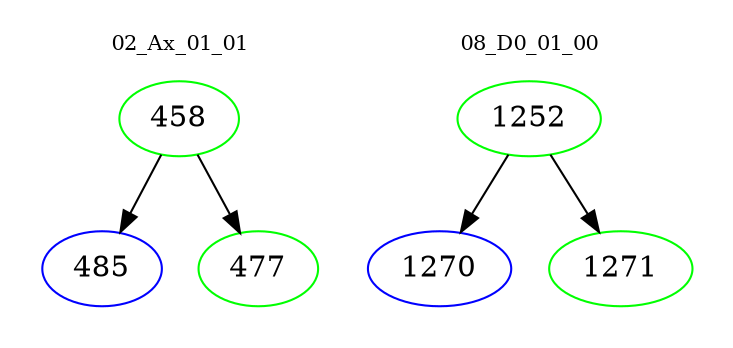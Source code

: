 digraph{
subgraph cluster_0 {
color = white
label = "02_Ax_01_01";
fontsize=10;
T0_458 [label="458", color="green"]
T0_458 -> T0_485 [color="black"]
T0_485 [label="485", color="blue"]
T0_458 -> T0_477 [color="black"]
T0_477 [label="477", color="green"]
}
subgraph cluster_1 {
color = white
label = "08_D0_01_00";
fontsize=10;
T1_1252 [label="1252", color="green"]
T1_1252 -> T1_1270 [color="black"]
T1_1270 [label="1270", color="blue"]
T1_1252 -> T1_1271 [color="black"]
T1_1271 [label="1271", color="green"]
}
}
